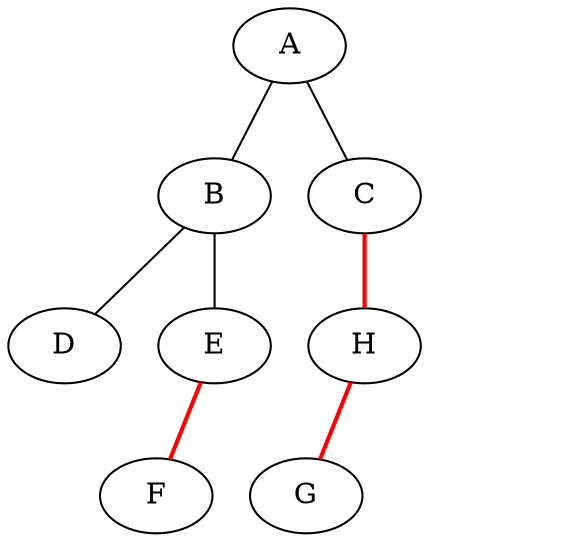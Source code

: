
graph G{
    graph[ordering="out"];
    A -- B;
    A -- C;
    B -- D;
    B -- E;
    E -- F[style=bold, color=red];
    E -- NULL[style="invis"];
    C -- H[style=bold, color=red];
    C -- NULL[style="invis"];
    H -- G[style=bold, color=red];
    H -- NULL[style="invis"];
    NULL[style="invis"];
}